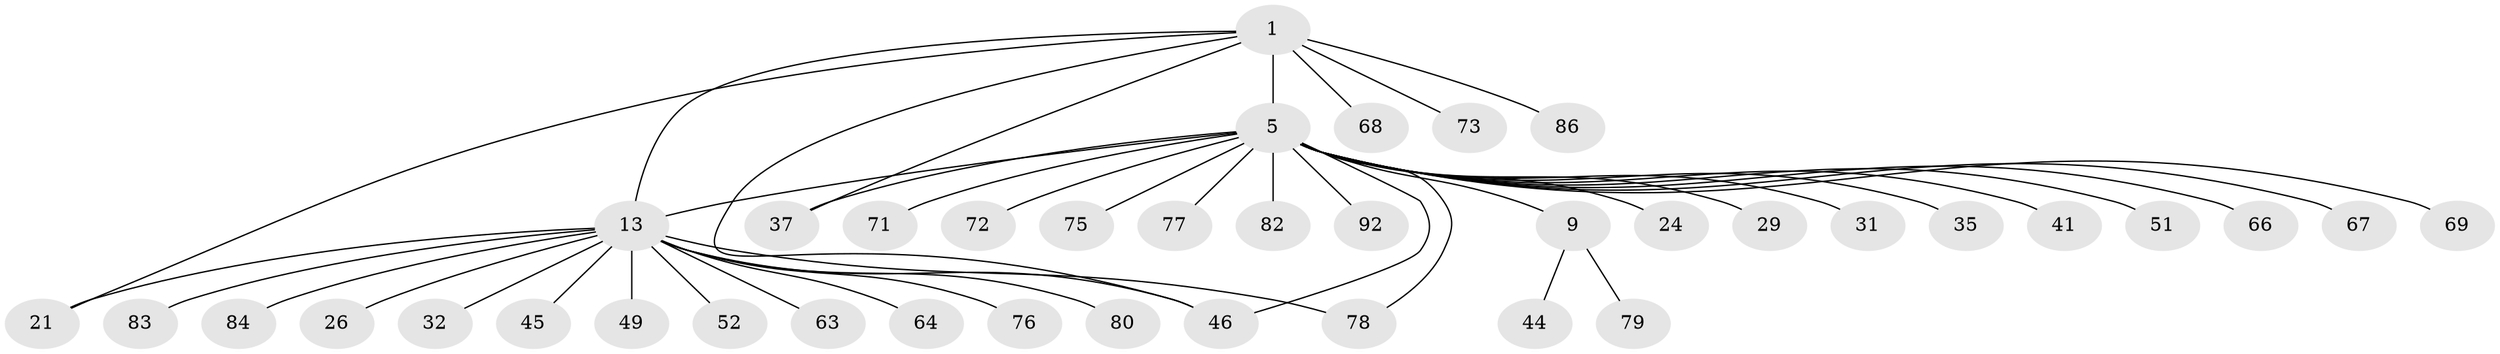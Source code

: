 // original degree distribution, {3: 0.03260869565217391, 5: 0.03260869565217391, 11: 0.010869565217391304, 7: 0.043478260869565216, 8: 0.010869565217391304, 10: 0.021739130434782608, 13: 0.010869565217391304, 6: 0.03260869565217391, 9: 0.010869565217391304, 12: 0.010869565217391304, 4: 0.043478260869565216, 2: 0.20652173913043478, 1: 0.532608695652174}
// Generated by graph-tools (version 1.1) at 2025/19/03/04/25 18:19:53]
// undirected, 39 vertices, 44 edges
graph export_dot {
graph [start="1"]
  node [color=gray90,style=filled];
  1 [super="+3+2"];
  5 [super="+7+8+10+25+34+65+6"];
  9 [super="+11+43+28"];
  13 [super="+61+14+30+47+15+17+48+85+23"];
  21 [super="+54"];
  24;
  26 [super="+27"];
  29;
  31;
  32;
  35;
  37;
  41;
  44;
  45;
  46 [super="+57+53+55"];
  49;
  51;
  52;
  63;
  64;
  66;
  67;
  68;
  69;
  71;
  72;
  73;
  75;
  76;
  77;
  78 [super="+81"];
  79;
  80;
  82;
  83;
  84;
  86;
  92;
  1 -- 37;
  1 -- 5 [weight=5];
  1 -- 73;
  1 -- 13 [weight=2];
  1 -- 46;
  1 -- 21;
  1 -- 86;
  1 -- 68;
  5 -- 37;
  5 -- 75;
  5 -- 77;
  5 -- 24;
  5 -- 66;
  5 -- 51;
  5 -- 92;
  5 -- 13 [weight=6];
  5 -- 67;
  5 -- 35;
  5 -- 69;
  5 -- 71;
  5 -- 72;
  5 -- 9 [weight=4];
  5 -- 78;
  5 -- 46;
  5 -- 82;
  5 -- 29;
  5 -- 31;
  5 -- 41;
  9 -- 44;
  9 -- 79;
  13 -- 46 [weight=2];
  13 -- 83;
  13 -- 84;
  13 -- 32;
  13 -- 64;
  13 -- 76;
  13 -- 45;
  13 -- 78;
  13 -- 80;
  13 -- 49;
  13 -- 52;
  13 -- 26;
  13 -- 63;
  13 -- 21;
}
